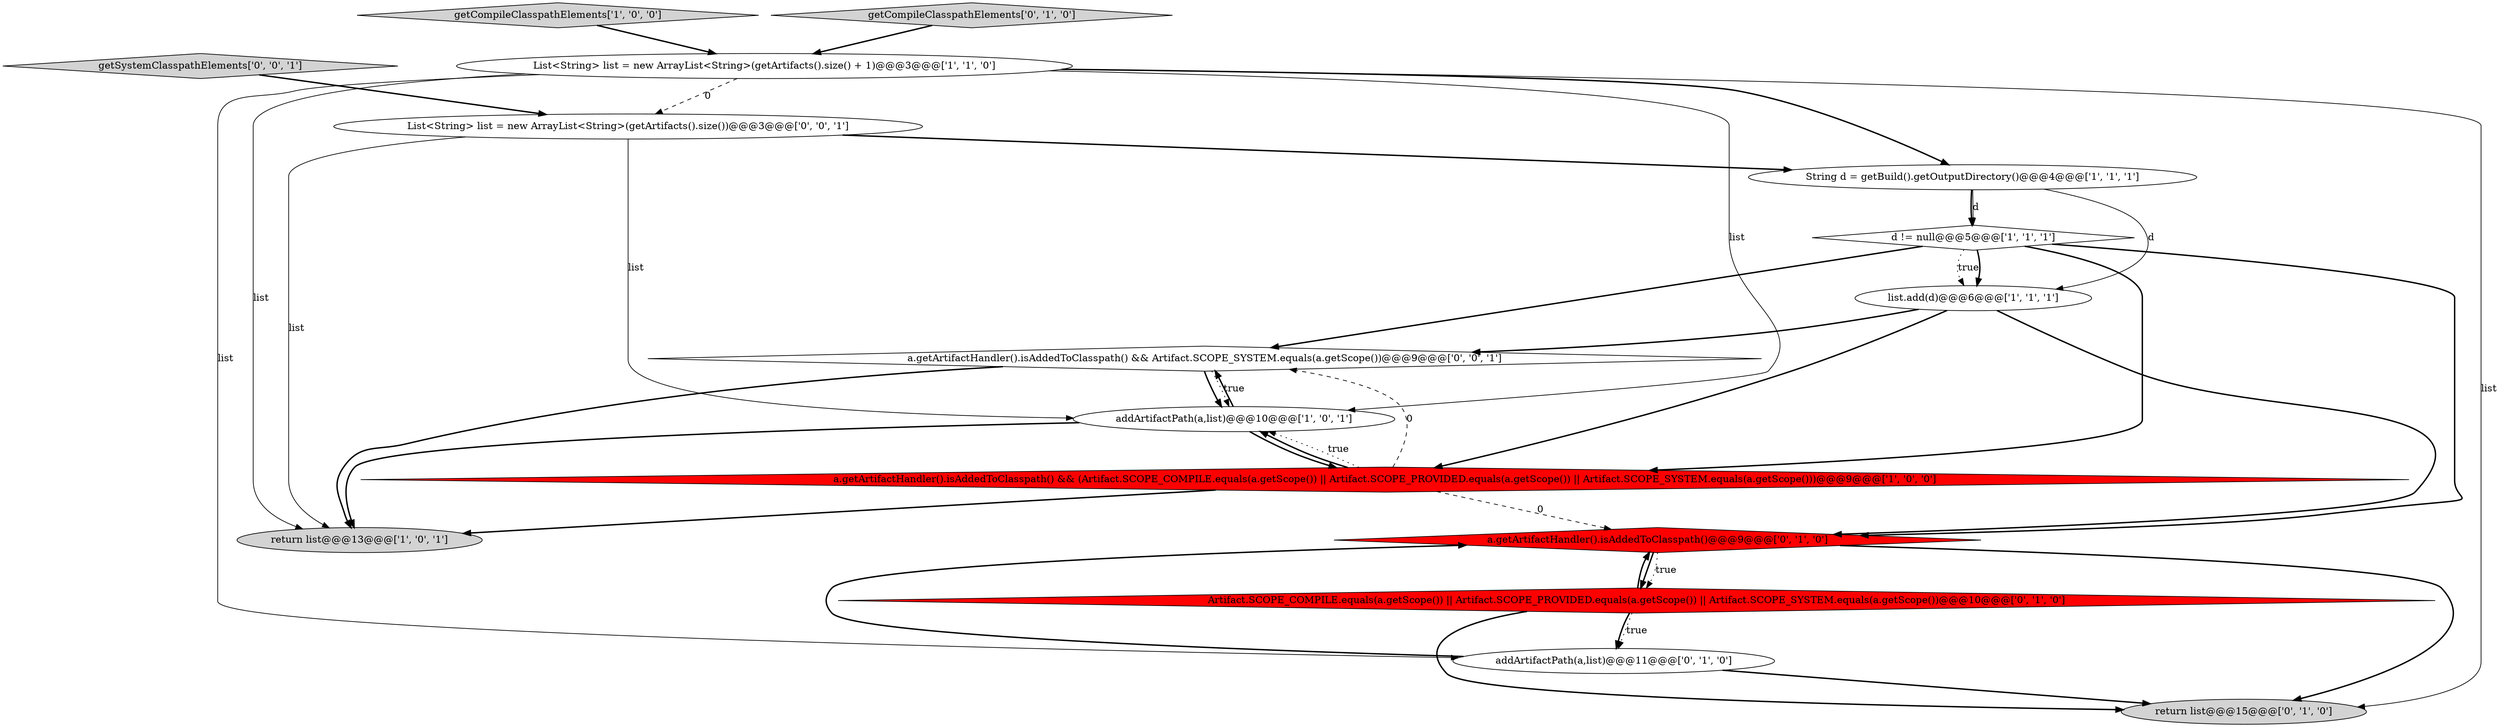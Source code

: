 digraph {
1 [style = filled, label = "List<String> list = new ArrayList<String>(getArtifacts().size() + 1)@@@3@@@['1', '1', '0']", fillcolor = white, shape = ellipse image = "AAA0AAABBB1BBB"];
7 [style = filled, label = "String d = getBuild().getOutputDirectory()@@@4@@@['1', '1', '1']", fillcolor = white, shape = ellipse image = "AAA0AAABBB1BBB"];
6 [style = filled, label = "getCompileClasspathElements['1', '0', '0']", fillcolor = lightgray, shape = diamond image = "AAA0AAABBB1BBB"];
13 [style = filled, label = "List<String> list = new ArrayList<String>(getArtifacts().size())@@@3@@@['0', '0', '1']", fillcolor = white, shape = ellipse image = "AAA0AAABBB3BBB"];
3 [style = filled, label = "return list@@@13@@@['1', '0', '1']", fillcolor = lightgray, shape = ellipse image = "AAA0AAABBB1BBB"];
14 [style = filled, label = "getSystemClasspathElements['0', '0', '1']", fillcolor = lightgray, shape = diamond image = "AAA0AAABBB3BBB"];
12 [style = filled, label = "addArtifactPath(a,list)@@@11@@@['0', '1', '0']", fillcolor = white, shape = ellipse image = "AAA0AAABBB2BBB"];
2 [style = filled, label = "addArtifactPath(a,list)@@@10@@@['1', '0', '1']", fillcolor = white, shape = ellipse image = "AAA0AAABBB1BBB"];
15 [style = filled, label = "a.getArtifactHandler().isAddedToClasspath() && Artifact.SCOPE_SYSTEM.equals(a.getScope())@@@9@@@['0', '0', '1']", fillcolor = white, shape = diamond image = "AAA0AAABBB3BBB"];
9 [style = filled, label = "getCompileClasspathElements['0', '1', '0']", fillcolor = lightgray, shape = diamond image = "AAA0AAABBB2BBB"];
8 [style = filled, label = "a.getArtifactHandler().isAddedToClasspath()@@@9@@@['0', '1', '0']", fillcolor = red, shape = diamond image = "AAA1AAABBB2BBB"];
10 [style = filled, label = "Artifact.SCOPE_COMPILE.equals(a.getScope()) || Artifact.SCOPE_PROVIDED.equals(a.getScope()) || Artifact.SCOPE_SYSTEM.equals(a.getScope())@@@10@@@['0', '1', '0']", fillcolor = red, shape = diamond image = "AAA1AAABBB2BBB"];
0 [style = filled, label = "list.add(d)@@@6@@@['1', '1', '1']", fillcolor = white, shape = ellipse image = "AAA0AAABBB1BBB"];
4 [style = filled, label = "d != null@@@5@@@['1', '1', '1']", fillcolor = white, shape = diamond image = "AAA0AAABBB1BBB"];
5 [style = filled, label = "a.getArtifactHandler().isAddedToClasspath() && (Artifact.SCOPE_COMPILE.equals(a.getScope()) || Artifact.SCOPE_PROVIDED.equals(a.getScope()) || Artifact.SCOPE_SYSTEM.equals(a.getScope()))@@@9@@@['1', '0', '0']", fillcolor = red, shape = diamond image = "AAA1AAABBB1BBB"];
11 [style = filled, label = "return list@@@15@@@['0', '1', '0']", fillcolor = lightgray, shape = ellipse image = "AAA0AAABBB2BBB"];
5->3 [style = bold, label=""];
8->10 [style = bold, label=""];
15->2 [style = bold, label=""];
10->12 [style = dotted, label="true"];
1->2 [style = solid, label="list"];
7->0 [style = solid, label="d"];
15->2 [style = dotted, label="true"];
2->3 [style = bold, label=""];
4->0 [style = dotted, label="true"];
4->15 [style = bold, label=""];
12->11 [style = bold, label=""];
1->11 [style = solid, label="list"];
13->3 [style = solid, label="list"];
7->4 [style = bold, label=""];
7->4 [style = solid, label="d"];
8->10 [style = dotted, label="true"];
15->3 [style = bold, label=""];
1->7 [style = bold, label=""];
0->15 [style = bold, label=""];
4->0 [style = bold, label=""];
1->13 [style = dashed, label="0"];
6->1 [style = bold, label=""];
5->2 [style = bold, label=""];
10->8 [style = bold, label=""];
10->12 [style = bold, label=""];
12->8 [style = bold, label=""];
13->7 [style = bold, label=""];
1->12 [style = solid, label="list"];
2->15 [style = bold, label=""];
0->8 [style = bold, label=""];
5->8 [style = dashed, label="0"];
4->8 [style = bold, label=""];
14->13 [style = bold, label=""];
13->2 [style = solid, label="list"];
5->2 [style = dotted, label="true"];
9->1 [style = bold, label=""];
5->15 [style = dashed, label="0"];
8->11 [style = bold, label=""];
4->5 [style = bold, label=""];
1->3 [style = solid, label="list"];
0->5 [style = bold, label=""];
2->5 [style = bold, label=""];
10->11 [style = bold, label=""];
}
